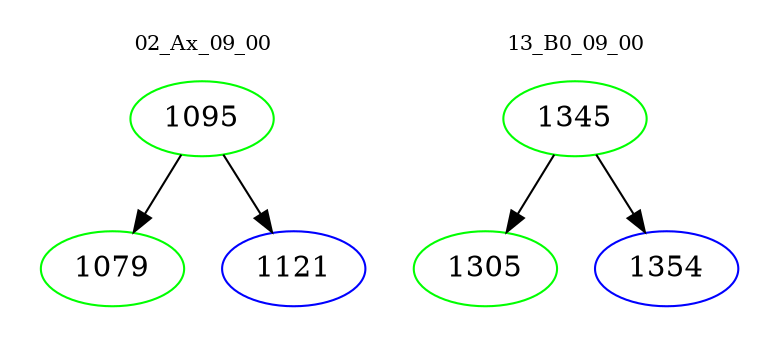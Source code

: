 digraph{
subgraph cluster_0 {
color = white
label = "02_Ax_09_00";
fontsize=10;
T0_1095 [label="1095", color="green"]
T0_1095 -> T0_1079 [color="black"]
T0_1079 [label="1079", color="green"]
T0_1095 -> T0_1121 [color="black"]
T0_1121 [label="1121", color="blue"]
}
subgraph cluster_1 {
color = white
label = "13_B0_09_00";
fontsize=10;
T1_1345 [label="1345", color="green"]
T1_1345 -> T1_1305 [color="black"]
T1_1305 [label="1305", color="green"]
T1_1345 -> T1_1354 [color="black"]
T1_1354 [label="1354", color="blue"]
}
}
